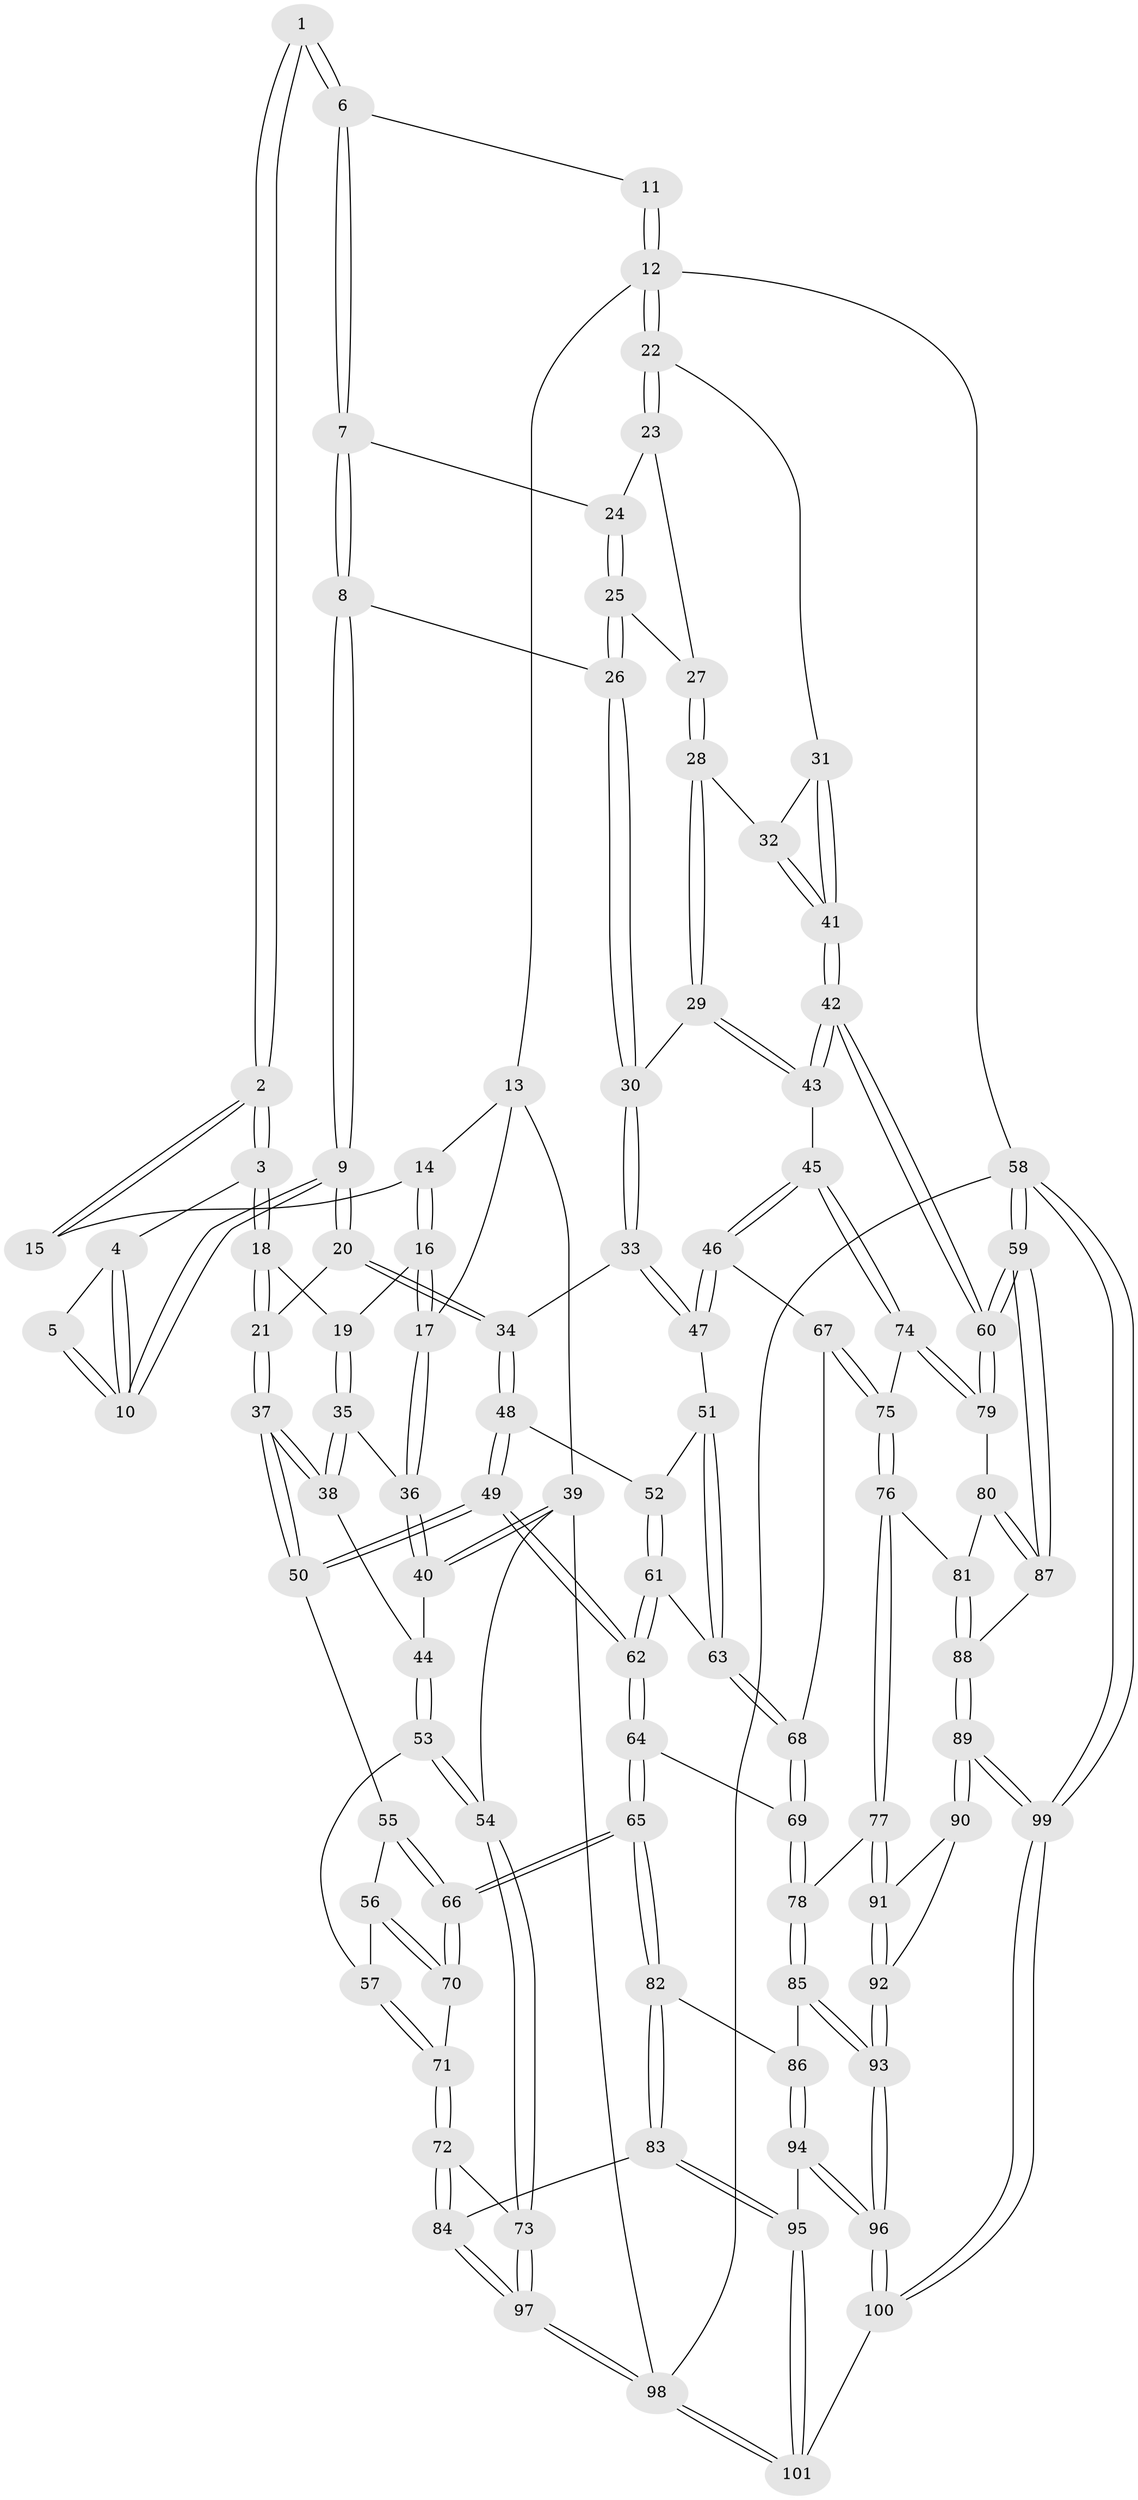 // Generated by graph-tools (version 1.1) at 2025/11/02/21/25 10:11:12]
// undirected, 101 vertices, 249 edges
graph export_dot {
graph [start="1"]
  node [color=gray90,style=filled];
  1 [pos="+0.7267983566487937+0.0667621064772565"];
  2 [pos="+0.535905390228041+0"];
  3 [pos="+0.5435494590576928+0.013966652614522285"];
  4 [pos="+0.5678646626171024+0.05680840392615096"];
  5 [pos="+0.6914185106297142+0.08955209556417977"];
  6 [pos="+0.7955778952038911+0.07221973064601399"];
  7 [pos="+0.808352717486284+0.12472730729283671"];
  8 [pos="+0.6973394308648365+0.2261619922753109"];
  9 [pos="+0.6460633948995727+0.23455923621030494"];
  10 [pos="+0.6289804559716147+0.18279250290871882"];
  11 [pos="+0.8613720064716849+0"];
  12 [pos="+1+0"];
  13 [pos="+0.19995606487685175+0"];
  14 [pos="+0.4387797117572238+0"];
  15 [pos="+0.4607103218751196+0"];
  16 [pos="+0.31854264430627605+0.1502347447320847"];
  17 [pos="+0.08040936881520647+0.17927478824570256"];
  18 [pos="+0.449635963969499+0.2508857169901891"];
  19 [pos="+0.36948635407299735+0.2245676181494807"];
  20 [pos="+0.5647541038215046+0.3276407378101632"];
  21 [pos="+0.5410269139428288+0.32407685837786765"];
  22 [pos="+1+0.09723769290341479"];
  23 [pos="+0.9450993022310915+0.16697181568185446"];
  24 [pos="+0.8589114570909144+0.14832996304616078"];
  25 [pos="+0.8331121215362716+0.2621672217364961"];
  26 [pos="+0.7684042060718459+0.2838106531867206"];
  27 [pos="+0.8871104649098863+0.2939780848058681"];
  28 [pos="+0.8883141774983998+0.31443726685605705"];
  29 [pos="+0.859759255738398+0.3716550585544582"];
  30 [pos="+0.8048909024661147+0.35969899548388073"];
  31 [pos="+1+0.12738689468839254"];
  32 [pos="+0.9152375051446713+0.31466745828103404"];
  33 [pos="+0.714254633097388+0.4259353265443631"];
  34 [pos="+0.5766472920647558+0.34946586902584287"];
  35 [pos="+0.3139986196679057+0.31181774085410824"];
  36 [pos="+0.04950627587541916+0.20808258462709497"];
  37 [pos="+0.37454459744934393+0.4588281125489095"];
  38 [pos="+0.29036500212092425+0.38322371788095905"];
  39 [pos="+0+0.22566672474084548"];
  40 [pos="+0.032445031325180194+0.22138638695407242"];
  41 [pos="+1+0.46888118381242677"];
  42 [pos="+1+0.4913869498042711"];
  43 [pos="+0.9198771074530042+0.4640960465158137"];
  44 [pos="+0.14595372070636872+0.4059896751562786"];
  45 [pos="+0.8093280737220007+0.5481064319419966"];
  46 [pos="+0.745658310622626+0.5095366724658048"];
  47 [pos="+0.7433654022200106+0.5066395908464507"];
  48 [pos="+0.5697547763310898+0.4454493759206824"];
  49 [pos="+0.438757178280226+0.5341455739145208"];
  50 [pos="+0.37456061512546096+0.48401363763142324"];
  51 [pos="+0.713153316600079+0.5104590901813895"];
  52 [pos="+0.5791157296134105+0.4958939641109632"];
  53 [pos="+0.13284418435525197+0.5028952641473176"];
  54 [pos="+0+0.6602635302250189"];
  55 [pos="+0.37362383783630654+0.4850498480336673"];
  56 [pos="+0.2473975744915845+0.5523348420942084"];
  57 [pos="+0.14715092789110404+0.5165296750723537"];
  58 [pos="+1+1"];
  59 [pos="+1+1"];
  60 [pos="+1+0.5025489057934478"];
  61 [pos="+0.5776653174967864+0.5420967862285989"];
  62 [pos="+0.46074033233977+0.5673810669740521"];
  63 [pos="+0.5877335105629274+0.5580264406747794"];
  64 [pos="+0.45715081989771067+0.6785266154463949"];
  65 [pos="+0.37484642810643193+0.7252722914267831"];
  66 [pos="+0.33957232754390726+0.6912022830883958"];
  67 [pos="+0.6569820772896161+0.5951309154290817"];
  68 [pos="+0.5992813703223636+0.5897594686442722"];
  69 [pos="+0.5597815614708909+0.6938193244043042"];
  70 [pos="+0.295547879933105+0.6705032842723789"];
  71 [pos="+0.17265569449217164+0.697859700455651"];
  72 [pos="+0.15525949576673+0.7180463964663117"];
  73 [pos="+0+0.7025024428366379"];
  74 [pos="+0.8121809592610456+0.6099512772932886"];
  75 [pos="+0.7217601894565336+0.6704895551950885"];
  76 [pos="+0.6834223861487583+0.7417310159861649"];
  77 [pos="+0.6817339513400752+0.7429360918449798"];
  78 [pos="+0.6033757855924933+0.7420818600266567"];
  79 [pos="+0.8793936236183221+0.6788549388848435"];
  80 [pos="+0.881050827072229+0.7044066882506599"];
  81 [pos="+0.7771598668432562+0.7606921475868014"];
  82 [pos="+0.366882769638032+0.7939236933944881"];
  83 [pos="+0.27051731353548797+0.9128440157902207"];
  84 [pos="+0.20890143968227767+0.8755332018698053"];
  85 [pos="+0.5957199124249007+0.7596295557210722"];
  86 [pos="+0.5071431970332584+0.8612052216580802"];
  87 [pos="+0.8885188191137239+0.7198015130701844"];
  88 [pos="+0.840049117201736+0.8860195237772513"];
  89 [pos="+0.8399377374057344+0.9020206098293397"];
  90 [pos="+0.7584300556952476+0.8552857026694307"];
  91 [pos="+0.6962735605924207+0.7896064362319117"];
  92 [pos="+0.665634861341261+0.8945021630030866"];
  93 [pos="+0.6408300935384316+0.9348215827287698"];
  94 [pos="+0.5447971936826389+0.9774496246542085"];
  95 [pos="+0.2712640234849868+0.9171737471982858"];
  96 [pos="+0.6118850366461535+1"];
  97 [pos="+0+0.8928974876637095"];
  98 [pos="+0+1"];
  99 [pos="+0.9949317166256537+1"];
  100 [pos="+0.6596955346483632+1"];
  101 [pos="+0.22770330087741494+1"];
  1 -- 2;
  1 -- 2;
  1 -- 6;
  1 -- 6;
  2 -- 3;
  2 -- 3;
  2 -- 15;
  2 -- 15;
  3 -- 4;
  3 -- 18;
  3 -- 18;
  4 -- 5;
  4 -- 10;
  4 -- 10;
  5 -- 10;
  5 -- 10;
  6 -- 7;
  6 -- 7;
  6 -- 11;
  7 -- 8;
  7 -- 8;
  7 -- 24;
  8 -- 9;
  8 -- 9;
  8 -- 26;
  9 -- 10;
  9 -- 10;
  9 -- 20;
  9 -- 20;
  11 -- 12;
  11 -- 12;
  12 -- 13;
  12 -- 22;
  12 -- 22;
  12 -- 58;
  13 -- 14;
  13 -- 17;
  13 -- 39;
  14 -- 15;
  14 -- 16;
  14 -- 16;
  16 -- 17;
  16 -- 17;
  16 -- 19;
  17 -- 36;
  17 -- 36;
  18 -- 19;
  18 -- 21;
  18 -- 21;
  19 -- 35;
  19 -- 35;
  20 -- 21;
  20 -- 34;
  20 -- 34;
  21 -- 37;
  21 -- 37;
  22 -- 23;
  22 -- 23;
  22 -- 31;
  23 -- 24;
  23 -- 27;
  24 -- 25;
  24 -- 25;
  25 -- 26;
  25 -- 26;
  25 -- 27;
  26 -- 30;
  26 -- 30;
  27 -- 28;
  27 -- 28;
  28 -- 29;
  28 -- 29;
  28 -- 32;
  29 -- 30;
  29 -- 43;
  29 -- 43;
  30 -- 33;
  30 -- 33;
  31 -- 32;
  31 -- 41;
  31 -- 41;
  32 -- 41;
  32 -- 41;
  33 -- 34;
  33 -- 47;
  33 -- 47;
  34 -- 48;
  34 -- 48;
  35 -- 36;
  35 -- 38;
  35 -- 38;
  36 -- 40;
  36 -- 40;
  37 -- 38;
  37 -- 38;
  37 -- 50;
  37 -- 50;
  38 -- 44;
  39 -- 40;
  39 -- 40;
  39 -- 54;
  39 -- 98;
  40 -- 44;
  41 -- 42;
  41 -- 42;
  42 -- 43;
  42 -- 43;
  42 -- 60;
  42 -- 60;
  43 -- 45;
  44 -- 53;
  44 -- 53;
  45 -- 46;
  45 -- 46;
  45 -- 74;
  45 -- 74;
  46 -- 47;
  46 -- 47;
  46 -- 67;
  47 -- 51;
  48 -- 49;
  48 -- 49;
  48 -- 52;
  49 -- 50;
  49 -- 50;
  49 -- 62;
  49 -- 62;
  50 -- 55;
  51 -- 52;
  51 -- 63;
  51 -- 63;
  52 -- 61;
  52 -- 61;
  53 -- 54;
  53 -- 54;
  53 -- 57;
  54 -- 73;
  54 -- 73;
  55 -- 56;
  55 -- 66;
  55 -- 66;
  56 -- 57;
  56 -- 70;
  56 -- 70;
  57 -- 71;
  57 -- 71;
  58 -- 59;
  58 -- 59;
  58 -- 99;
  58 -- 99;
  58 -- 98;
  59 -- 60;
  59 -- 60;
  59 -- 87;
  59 -- 87;
  60 -- 79;
  60 -- 79;
  61 -- 62;
  61 -- 62;
  61 -- 63;
  62 -- 64;
  62 -- 64;
  63 -- 68;
  63 -- 68;
  64 -- 65;
  64 -- 65;
  64 -- 69;
  65 -- 66;
  65 -- 66;
  65 -- 82;
  65 -- 82;
  66 -- 70;
  66 -- 70;
  67 -- 68;
  67 -- 75;
  67 -- 75;
  68 -- 69;
  68 -- 69;
  69 -- 78;
  69 -- 78;
  70 -- 71;
  71 -- 72;
  71 -- 72;
  72 -- 73;
  72 -- 84;
  72 -- 84;
  73 -- 97;
  73 -- 97;
  74 -- 75;
  74 -- 79;
  74 -- 79;
  75 -- 76;
  75 -- 76;
  76 -- 77;
  76 -- 77;
  76 -- 81;
  77 -- 78;
  77 -- 91;
  77 -- 91;
  78 -- 85;
  78 -- 85;
  79 -- 80;
  80 -- 81;
  80 -- 87;
  80 -- 87;
  81 -- 88;
  81 -- 88;
  82 -- 83;
  82 -- 83;
  82 -- 86;
  83 -- 84;
  83 -- 95;
  83 -- 95;
  84 -- 97;
  84 -- 97;
  85 -- 86;
  85 -- 93;
  85 -- 93;
  86 -- 94;
  86 -- 94;
  87 -- 88;
  88 -- 89;
  88 -- 89;
  89 -- 90;
  89 -- 90;
  89 -- 99;
  89 -- 99;
  90 -- 91;
  90 -- 92;
  91 -- 92;
  91 -- 92;
  92 -- 93;
  92 -- 93;
  93 -- 96;
  93 -- 96;
  94 -- 95;
  94 -- 96;
  94 -- 96;
  95 -- 101;
  95 -- 101;
  96 -- 100;
  96 -- 100;
  97 -- 98;
  97 -- 98;
  98 -- 101;
  98 -- 101;
  99 -- 100;
  99 -- 100;
  100 -- 101;
}
